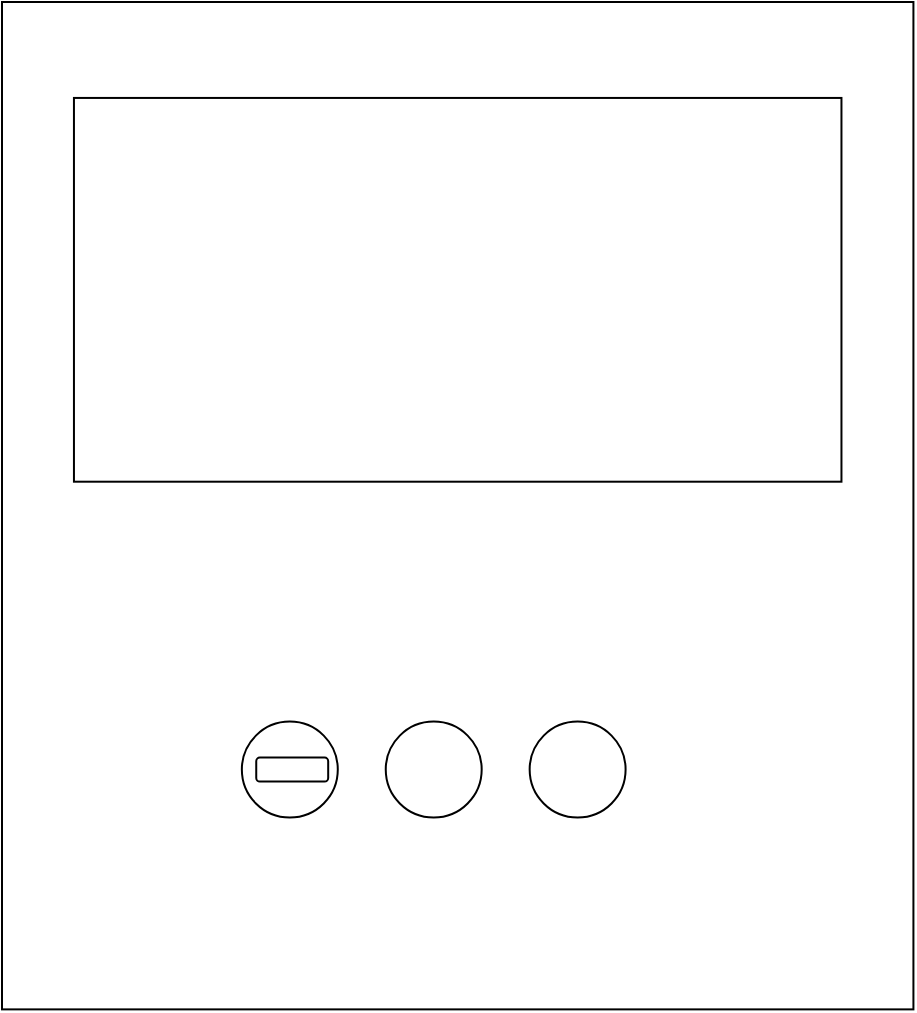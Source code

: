 <mxfile version="20.3.0" type="device"><diagram id="xR0VMIjStZ59nQtbhzpS" name="Seite-1"><mxGraphModel dx="1584" dy="993" grid="1" gridSize="10" guides="1" tooltips="1" connect="1" arrows="1" fold="1" page="1" pageScale="1" pageWidth="827" pageHeight="1169" math="0" shadow="0"><root><mxCell id="0"/><mxCell id="1" parent="0"/><mxCell id="GKEzDhUYDHFl2zsRtnot-8" value="" style="group;aspect=fixed;" vertex="1" connectable="0" parent="1"><mxGeometry x="140" y="60" width="455.71" height="503.69" as="geometry"/></mxCell><mxCell id="GKEzDhUYDHFl2zsRtnot-1" value="" style="rounded=0;whiteSpace=wrap;html=1;" vertex="1" parent="GKEzDhUYDHFl2zsRtnot-8"><mxGeometry width="455.71" height="503.69" as="geometry"/></mxCell><mxCell id="GKEzDhUYDHFl2zsRtnot-2" value="" style="ellipse;whiteSpace=wrap;html=1;aspect=fixed;" vertex="1" parent="GKEzDhUYDHFl2zsRtnot-8"><mxGeometry x="191.878" y="359.779" width="47.969" height="47.969" as="geometry"/></mxCell><mxCell id="GKEzDhUYDHFl2zsRtnot-3" value="" style="ellipse;whiteSpace=wrap;html=1;aspect=fixed;" vertex="1" parent="GKEzDhUYDHFl2zsRtnot-8"><mxGeometry x="263.832" y="359.779" width="47.969" height="47.969" as="geometry"/></mxCell><mxCell id="GKEzDhUYDHFl2zsRtnot-4" value="" style="ellipse;whiteSpace=wrap;html=1;aspect=fixed;" vertex="1" parent="GKEzDhUYDHFl2zsRtnot-8"><mxGeometry x="119.924" y="359.779" width="47.969" height="47.969" as="geometry"/></mxCell><mxCell id="GKEzDhUYDHFl2zsRtnot-5" value="" style="rounded=1;whiteSpace=wrap;html=1;" vertex="1" parent="GKEzDhUYDHFl2zsRtnot-8"><mxGeometry x="127.119" y="377.767" width="35.977" height="11.993" as="geometry"/></mxCell><mxCell id="GKEzDhUYDHFl2zsRtnot-7" value="" style="rounded=0;whiteSpace=wrap;html=1;" vertex="1" parent="GKEzDhUYDHFl2zsRtnot-8"><mxGeometry x="35.977" y="47.97" width="383.756" height="191.882" as="geometry"/></mxCell></root></mxGraphModel></diagram></mxfile>